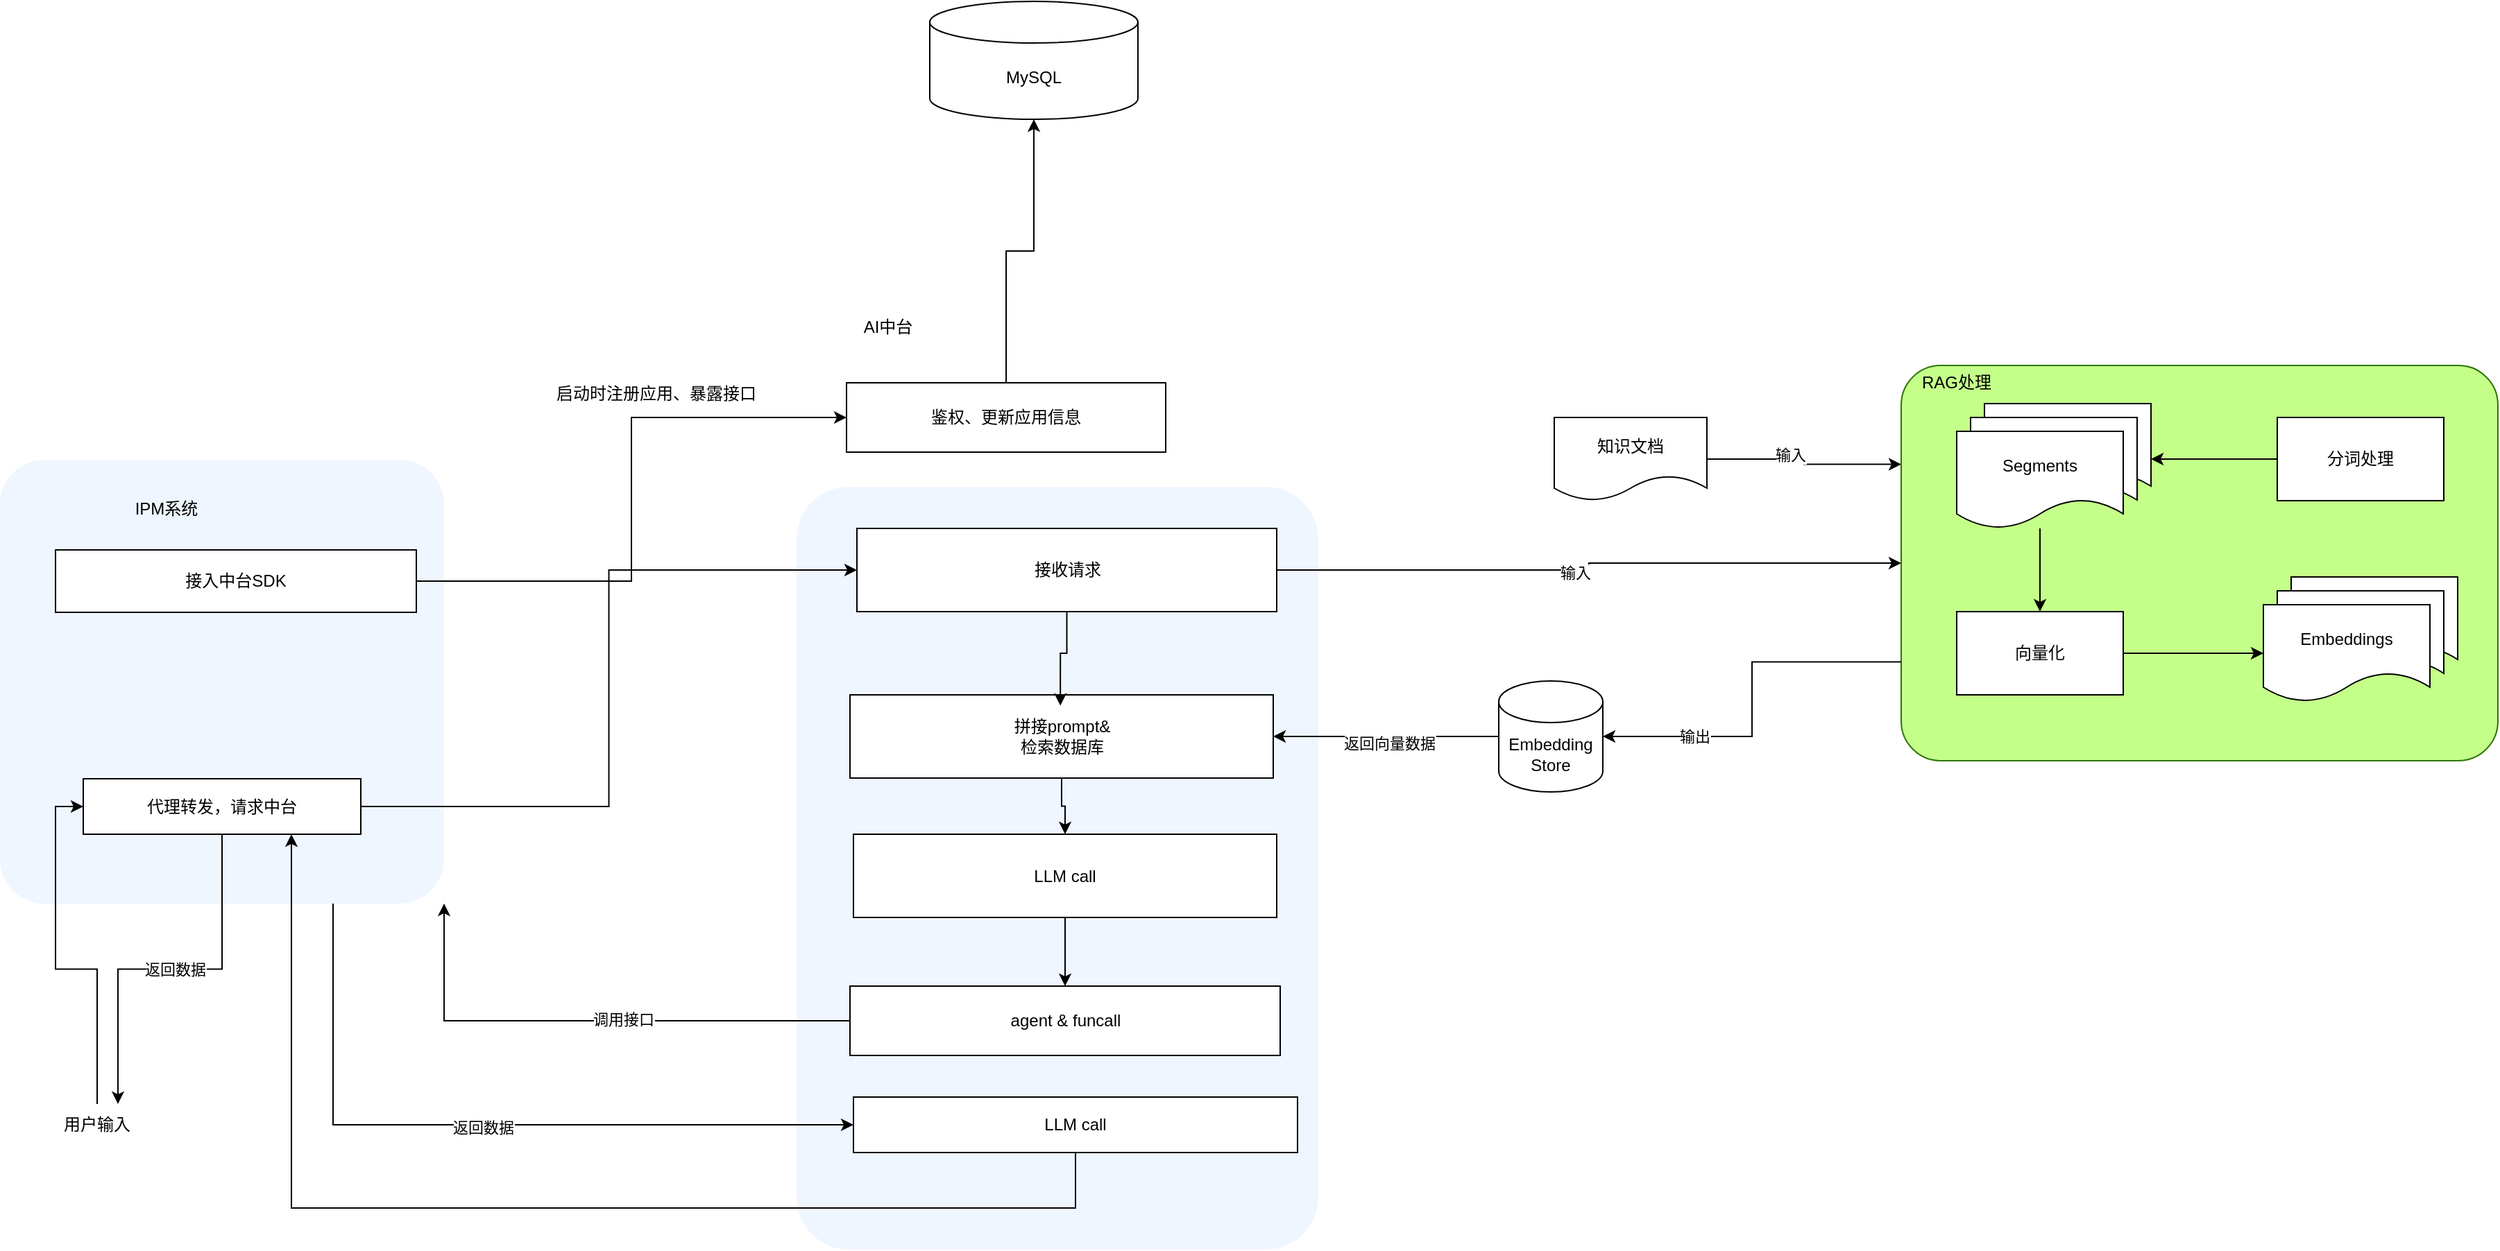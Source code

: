 <mxfile version="26.1.0">
  <diagram name="第 1 页" id="xIZvp8WTCkHreesh8G-g">
    <mxGraphModel dx="2514" dy="2077" grid="1" gridSize="10" guides="1" tooltips="1" connect="1" arrows="1" fold="1" page="1" pageScale="1" pageWidth="827" pageHeight="1169" math="0" shadow="0">
      <root>
        <mxCell id="0" />
        <mxCell id="1" parent="0" />
        <mxCell id="mAP7TzTqC0urlMnNYRN4-2" value="" style="rounded=1;whiteSpace=wrap;html=1;arcSize=10;fillColor=light-dark(#f0f6ff, #1d293b);strokeColor=none;" vertex="1" parent="1">
          <mxGeometry x="564" y="320" width="376" height="550" as="geometry" />
        </mxCell>
        <mxCell id="mAP7TzTqC0urlMnNYRN4-48" value="" style="rounded=1;whiteSpace=wrap;html=1;arcSize=10;fillColor=light-dark(#c4ff8a, #4a890c);strokeColor=#2D7600;fontColor=#ffffff;" vertex="1" parent="1">
          <mxGeometry x="1360" y="232.5" width="430" height="285" as="geometry" />
        </mxCell>
        <mxCell id="mAP7TzTqC0urlMnNYRN4-4" value="AI中台" style="text;html=1;align=center;verticalAlign=middle;whiteSpace=wrap;rounded=0;" vertex="1" parent="1">
          <mxGeometry x="600" y="185" width="60" height="40" as="geometry" />
        </mxCell>
        <mxCell id="mAP7TzTqC0urlMnNYRN4-84" style="edgeStyle=orthogonalEdgeStyle;rounded=0;orthogonalLoop=1;jettySize=auto;html=1;entryX=0;entryY=0.25;entryDx=0;entryDy=0;" edge="1" parent="1" source="mAP7TzTqC0urlMnNYRN4-15" target="mAP7TzTqC0urlMnNYRN4-48">
          <mxGeometry relative="1" as="geometry" />
        </mxCell>
        <mxCell id="mAP7TzTqC0urlMnNYRN4-85" value="输入" style="edgeLabel;html=1;align=center;verticalAlign=middle;resizable=0;points=[];" vertex="1" connectable="0" parent="mAP7TzTqC0urlMnNYRN4-84">
          <mxGeometry x="-0.164" y="3" relative="1" as="geometry">
            <mxPoint as="offset" />
          </mxGeometry>
        </mxCell>
        <mxCell id="mAP7TzTqC0urlMnNYRN4-15" value="知识文档" style="shape=document;whiteSpace=wrap;html=1;boundedLbl=1;" vertex="1" parent="1">
          <mxGeometry x="1110" y="270" width="110" height="60" as="geometry" />
        </mxCell>
        <mxCell id="mAP7TzTqC0urlMnNYRN4-28" style="edgeStyle=orthogonalEdgeStyle;rounded=0;orthogonalLoop=1;jettySize=auto;html=1;" edge="1" parent="1" source="mAP7TzTqC0urlMnNYRN4-16">
          <mxGeometry relative="1" as="geometry">
            <mxPoint x="1540.0" y="300" as="targetPoint" />
          </mxGeometry>
        </mxCell>
        <mxCell id="mAP7TzTqC0urlMnNYRN4-16" value="分词处理" style="rounded=0;whiteSpace=wrap;html=1;" vertex="1" parent="1">
          <mxGeometry x="1631" y="270" width="120" height="60" as="geometry" />
        </mxCell>
        <mxCell id="mAP7TzTqC0urlMnNYRN4-31" style="edgeStyle=orthogonalEdgeStyle;rounded=0;orthogonalLoop=1;jettySize=auto;html=1;entryX=0;entryY=0.5;entryDx=0;entryDy=0;" edge="1" parent="1" source="mAP7TzTqC0urlMnNYRN4-17" target="mAP7TzTqC0urlMnNYRN4-26">
          <mxGeometry relative="1" as="geometry" />
        </mxCell>
        <mxCell id="mAP7TzTqC0urlMnNYRN4-17" value="向量化" style="rounded=0;whiteSpace=wrap;html=1;" vertex="1" parent="1">
          <mxGeometry x="1400" y="410" width="120" height="60" as="geometry" />
        </mxCell>
        <mxCell id="mAP7TzTqC0urlMnNYRN4-55" style="rounded=0;orthogonalLoop=1;jettySize=auto;html=1;entryX=1;entryY=0.5;entryDx=0;entryDy=0;" edge="1" parent="1" source="mAP7TzTqC0urlMnNYRN4-18" target="mAP7TzTqC0urlMnNYRN4-51">
          <mxGeometry relative="1" as="geometry" />
        </mxCell>
        <mxCell id="mAP7TzTqC0urlMnNYRN4-56" value="返回向量数据" style="edgeLabel;html=1;align=center;verticalAlign=middle;resizable=0;points=[];" vertex="1" connectable="0" parent="mAP7TzTqC0urlMnNYRN4-55">
          <mxGeometry x="-0.022" y="5" relative="1" as="geometry">
            <mxPoint as="offset" />
          </mxGeometry>
        </mxCell>
        <mxCell id="mAP7TzTqC0urlMnNYRN4-18" value="Embedding&lt;div&gt;Store&lt;/div&gt;" style="shape=cylinder3;whiteSpace=wrap;html=1;boundedLbl=1;backgroundOutline=1;size=15;" vertex="1" parent="1">
          <mxGeometry x="1070" y="460" width="75" height="80" as="geometry" />
        </mxCell>
        <mxCell id="mAP7TzTqC0urlMnNYRN4-22" value="" style="group" vertex="1" connectable="0" parent="1">
          <mxGeometry x="1400" y="260" width="140" height="90" as="geometry" />
        </mxCell>
        <mxCell id="mAP7TzTqC0urlMnNYRN4-19" value="" style="shape=document;whiteSpace=wrap;html=1;boundedLbl=1;" vertex="1" parent="mAP7TzTqC0urlMnNYRN4-22">
          <mxGeometry x="20" width="120" height="70" as="geometry" />
        </mxCell>
        <mxCell id="mAP7TzTqC0urlMnNYRN4-20" value="" style="shape=document;whiteSpace=wrap;html=1;boundedLbl=1;" vertex="1" parent="mAP7TzTqC0urlMnNYRN4-22">
          <mxGeometry x="10" y="10" width="120" height="70" as="geometry" />
        </mxCell>
        <mxCell id="mAP7TzTqC0urlMnNYRN4-21" value="Segments" style="shape=document;whiteSpace=wrap;html=1;boundedLbl=1;" vertex="1" parent="mAP7TzTqC0urlMnNYRN4-22">
          <mxGeometry y="20" width="120" height="70" as="geometry" />
        </mxCell>
        <mxCell id="mAP7TzTqC0urlMnNYRN4-23" value="" style="group" vertex="1" connectable="0" parent="1">
          <mxGeometry x="1621" y="385" width="140" height="90" as="geometry" />
        </mxCell>
        <mxCell id="mAP7TzTqC0urlMnNYRN4-24" value="" style="shape=document;whiteSpace=wrap;html=1;boundedLbl=1;" vertex="1" parent="mAP7TzTqC0urlMnNYRN4-23">
          <mxGeometry x="20" width="120" height="70" as="geometry" />
        </mxCell>
        <mxCell id="mAP7TzTqC0urlMnNYRN4-25" value="" style="shape=document;whiteSpace=wrap;html=1;boundedLbl=1;" vertex="1" parent="mAP7TzTqC0urlMnNYRN4-23">
          <mxGeometry x="10" y="10" width="120" height="70" as="geometry" />
        </mxCell>
        <mxCell id="mAP7TzTqC0urlMnNYRN4-26" value="Embeddings" style="shape=document;whiteSpace=wrap;html=1;boundedLbl=1;" vertex="1" parent="mAP7TzTqC0urlMnNYRN4-23">
          <mxGeometry y="20" width="120" height="70" as="geometry" />
        </mxCell>
        <mxCell id="mAP7TzTqC0urlMnNYRN4-30" style="edgeStyle=orthogonalEdgeStyle;rounded=0;orthogonalLoop=1;jettySize=auto;html=1;entryX=0.5;entryY=0;entryDx=0;entryDy=0;" edge="1" parent="1" source="mAP7TzTqC0urlMnNYRN4-21" target="mAP7TzTqC0urlMnNYRN4-17">
          <mxGeometry relative="1" as="geometry" />
        </mxCell>
        <mxCell id="mAP7TzTqC0urlMnNYRN4-68" style="edgeStyle=orthogonalEdgeStyle;rounded=0;orthogonalLoop=1;jettySize=auto;html=1;exitX=0.75;exitY=1;exitDx=0;exitDy=0;entryX=0;entryY=0.5;entryDx=0;entryDy=0;" edge="1" parent="1" source="mAP7TzTqC0urlMnNYRN4-33" target="mAP7TzTqC0urlMnNYRN4-67">
          <mxGeometry relative="1" as="geometry" />
        </mxCell>
        <mxCell id="mAP7TzTqC0urlMnNYRN4-69" value="返回数据" style="edgeLabel;html=1;align=center;verticalAlign=middle;resizable=0;points=[];" vertex="1" connectable="0" parent="mAP7TzTqC0urlMnNYRN4-68">
          <mxGeometry x="0.0" y="-2" relative="1" as="geometry">
            <mxPoint as="offset" />
          </mxGeometry>
        </mxCell>
        <mxCell id="mAP7TzTqC0urlMnNYRN4-33" value="" style="rounded=1;whiteSpace=wrap;html=1;arcSize=10;fillColor=light-dark(#f0f6ff, #1d293b);strokeColor=none;" vertex="1" parent="1">
          <mxGeometry x="-10" y="300.5" width="320" height="320" as="geometry" />
        </mxCell>
        <mxCell id="mAP7TzTqC0urlMnNYRN4-34" value="IPM系统" style="text;html=1;align=center;verticalAlign=middle;whiteSpace=wrap;rounded=0;" vertex="1" parent="1">
          <mxGeometry x="80" y="315.5" width="60" height="40" as="geometry" />
        </mxCell>
        <mxCell id="mAP7TzTqC0urlMnNYRN4-37" style="edgeStyle=orthogonalEdgeStyle;rounded=0;orthogonalLoop=1;jettySize=auto;html=1;entryX=0;entryY=0.5;entryDx=0;entryDy=0;" edge="1" parent="1" source="mAP7TzTqC0urlMnNYRN4-35" target="mAP7TzTqC0urlMnNYRN4-36">
          <mxGeometry relative="1" as="geometry" />
        </mxCell>
        <mxCell id="mAP7TzTqC0urlMnNYRN4-35" value="接入中台SDK" style="rounded=0;whiteSpace=wrap;html=1;" vertex="1" parent="1">
          <mxGeometry x="30" y="365.5" width="260" height="45" as="geometry" />
        </mxCell>
        <mxCell id="mAP7TzTqC0urlMnNYRN4-40" style="edgeStyle=orthogonalEdgeStyle;rounded=0;orthogonalLoop=1;jettySize=auto;html=1;" edge="1" parent="1" source="mAP7TzTqC0urlMnNYRN4-36" target="mAP7TzTqC0urlMnNYRN4-39">
          <mxGeometry relative="1" as="geometry" />
        </mxCell>
        <mxCell id="mAP7TzTqC0urlMnNYRN4-36" value="鉴权、更新应用信息" style="rounded=0;whiteSpace=wrap;html=1;" vertex="1" parent="1">
          <mxGeometry x="600" y="245" width="230" height="50" as="geometry" />
        </mxCell>
        <mxCell id="mAP7TzTqC0urlMnNYRN4-38" value="启动时注册应用、暴露接口" style="text;html=1;align=center;verticalAlign=middle;whiteSpace=wrap;rounded=0;" vertex="1" parent="1">
          <mxGeometry x="390" y="235" width="146" height="35" as="geometry" />
        </mxCell>
        <mxCell id="mAP7TzTqC0urlMnNYRN4-39" value="MySQL" style="shape=cylinder3;whiteSpace=wrap;html=1;boundedLbl=1;backgroundOutline=1;size=15;" vertex="1" parent="1">
          <mxGeometry x="660" y="-30" width="150" height="85" as="geometry" />
        </mxCell>
        <mxCell id="mAP7TzTqC0urlMnNYRN4-71" style="edgeStyle=orthogonalEdgeStyle;rounded=0;orthogonalLoop=1;jettySize=auto;html=1;entryX=0;entryY=0.5;entryDx=0;entryDy=0;" edge="1" parent="1" source="mAP7TzTqC0urlMnNYRN4-41" target="mAP7TzTqC0urlMnNYRN4-42">
          <mxGeometry relative="1" as="geometry" />
        </mxCell>
        <mxCell id="mAP7TzTqC0urlMnNYRN4-41" value="用户输入" style="text;html=1;align=center;verticalAlign=middle;whiteSpace=wrap;rounded=0;" vertex="1" parent="1">
          <mxGeometry x="30" y="765" width="60" height="30" as="geometry" />
        </mxCell>
        <mxCell id="mAP7TzTqC0urlMnNYRN4-72" style="edgeStyle=orthogonalEdgeStyle;rounded=0;orthogonalLoop=1;jettySize=auto;html=1;entryX=0.75;entryY=0;entryDx=0;entryDy=0;" edge="1" parent="1" source="mAP7TzTqC0urlMnNYRN4-42" target="mAP7TzTqC0urlMnNYRN4-41">
          <mxGeometry relative="1" as="geometry" />
        </mxCell>
        <mxCell id="mAP7TzTqC0urlMnNYRN4-73" value="返回数据" style="edgeLabel;html=1;align=center;verticalAlign=middle;resizable=0;points=[];" vertex="1" connectable="0" parent="mAP7TzTqC0urlMnNYRN4-72">
          <mxGeometry x="-0.022" relative="1" as="geometry">
            <mxPoint as="offset" />
          </mxGeometry>
        </mxCell>
        <mxCell id="mAP7TzTqC0urlMnNYRN4-75" style="edgeStyle=orthogonalEdgeStyle;rounded=0;orthogonalLoop=1;jettySize=auto;html=1;entryX=0;entryY=0.5;entryDx=0;entryDy=0;" edge="1" parent="1" source="mAP7TzTqC0urlMnNYRN4-42" target="mAP7TzTqC0urlMnNYRN4-45">
          <mxGeometry relative="1" as="geometry" />
        </mxCell>
        <mxCell id="mAP7TzTqC0urlMnNYRN4-42" value="代理转发，请求中台" style="rounded=0;whiteSpace=wrap;html=1;" vertex="1" parent="1">
          <mxGeometry x="50" y="530.5" width="200" height="40" as="geometry" />
        </mxCell>
        <mxCell id="mAP7TzTqC0urlMnNYRN4-83" style="edgeStyle=orthogonalEdgeStyle;rounded=0;orthogonalLoop=1;jettySize=auto;html=1;entryX=0;entryY=0.5;entryDx=0;entryDy=0;" edge="1" parent="1" source="mAP7TzTqC0urlMnNYRN4-45" target="mAP7TzTqC0urlMnNYRN4-48">
          <mxGeometry relative="1" as="geometry" />
        </mxCell>
        <mxCell id="mAP7TzTqC0urlMnNYRN4-86" value="输入" style="edgeLabel;html=1;align=center;verticalAlign=middle;resizable=0;points=[];" vertex="1" connectable="0" parent="mAP7TzTqC0urlMnNYRN4-83">
          <mxGeometry x="-0.056" y="-2" relative="1" as="geometry">
            <mxPoint as="offset" />
          </mxGeometry>
        </mxCell>
        <mxCell id="mAP7TzTqC0urlMnNYRN4-45" value="接收请求" style="rounded=0;whiteSpace=wrap;html=1;" vertex="1" parent="1">
          <mxGeometry x="607.5" y="350" width="302.5" height="60" as="geometry" />
        </mxCell>
        <mxCell id="mAP7TzTqC0urlMnNYRN4-49" value="RAG处理" style="text;html=1;align=center;verticalAlign=middle;whiteSpace=wrap;rounded=0;" vertex="1" parent="1">
          <mxGeometry x="1370" y="225" width="60" height="40" as="geometry" />
        </mxCell>
        <mxCell id="mAP7TzTqC0urlMnNYRN4-77" style="edgeStyle=orthogonalEdgeStyle;rounded=0;orthogonalLoop=1;jettySize=auto;html=1;entryX=0.5;entryY=0;entryDx=0;entryDy=0;" edge="1" parent="1" source="mAP7TzTqC0urlMnNYRN4-51" target="mAP7TzTqC0urlMnNYRN4-58">
          <mxGeometry relative="1" as="geometry" />
        </mxCell>
        <mxCell id="mAP7TzTqC0urlMnNYRN4-51" value="拼接prompt&amp;amp;&lt;br&gt;&lt;div&gt;检索数据库&lt;/div&gt;" style="rounded=0;whiteSpace=wrap;html=1;" vertex="1" parent="1">
          <mxGeometry x="602.5" y="470" width="305" height="60" as="geometry" />
        </mxCell>
        <mxCell id="mAP7TzTqC0urlMnNYRN4-78" style="edgeStyle=orthogonalEdgeStyle;rounded=0;orthogonalLoop=1;jettySize=auto;html=1;entryX=0.5;entryY=0;entryDx=0;entryDy=0;" edge="1" parent="1" source="mAP7TzTqC0urlMnNYRN4-58" target="mAP7TzTqC0urlMnNYRN4-62">
          <mxGeometry relative="1" as="geometry" />
        </mxCell>
        <mxCell id="mAP7TzTqC0urlMnNYRN4-58" value="LLM call" style="rounded=0;whiteSpace=wrap;html=1;" vertex="1" parent="1">
          <mxGeometry x="605" y="570.5" width="305" height="60" as="geometry" />
        </mxCell>
        <mxCell id="mAP7TzTqC0urlMnNYRN4-64" style="edgeStyle=orthogonalEdgeStyle;rounded=0;orthogonalLoop=1;jettySize=auto;html=1;entryX=1;entryY=1;entryDx=0;entryDy=0;" edge="1" parent="1" source="mAP7TzTqC0urlMnNYRN4-62" target="mAP7TzTqC0urlMnNYRN4-33">
          <mxGeometry relative="1" as="geometry" />
        </mxCell>
        <mxCell id="mAP7TzTqC0urlMnNYRN4-65" value="调用接口" style="edgeLabel;html=1;align=center;verticalAlign=middle;resizable=0;points=[];" vertex="1" connectable="0" parent="mAP7TzTqC0urlMnNYRN4-64">
          <mxGeometry x="-0.129" y="-1" relative="1" as="geometry">
            <mxPoint as="offset" />
          </mxGeometry>
        </mxCell>
        <mxCell id="mAP7TzTqC0urlMnNYRN4-62" value="agent &amp;amp; funcall" style="rounded=0;whiteSpace=wrap;html=1;" vertex="1" parent="1">
          <mxGeometry x="602.5" y="680" width="310" height="50" as="geometry" />
        </mxCell>
        <mxCell id="mAP7TzTqC0urlMnNYRN4-70" style="edgeStyle=orthogonalEdgeStyle;rounded=0;orthogonalLoop=1;jettySize=auto;html=1;entryX=0.75;entryY=1;entryDx=0;entryDy=0;" edge="1" parent="1" source="mAP7TzTqC0urlMnNYRN4-67" target="mAP7TzTqC0urlMnNYRN4-42">
          <mxGeometry relative="1" as="geometry">
            <Array as="points">
              <mxPoint x="765" y="840" />
              <mxPoint x="200" y="840" />
            </Array>
          </mxGeometry>
        </mxCell>
        <mxCell id="mAP7TzTqC0urlMnNYRN4-67" value="LLM call" style="rounded=0;whiteSpace=wrap;html=1;" vertex="1" parent="1">
          <mxGeometry x="605" y="760" width="320" height="40" as="geometry" />
        </mxCell>
        <mxCell id="mAP7TzTqC0urlMnNYRN4-76" style="edgeStyle=orthogonalEdgeStyle;rounded=0;orthogonalLoop=1;jettySize=auto;html=1;entryX=0.497;entryY=0.13;entryDx=0;entryDy=0;entryPerimeter=0;" edge="1" parent="1" source="mAP7TzTqC0urlMnNYRN4-45" target="mAP7TzTqC0urlMnNYRN4-51">
          <mxGeometry relative="1" as="geometry" />
        </mxCell>
        <mxCell id="mAP7TzTqC0urlMnNYRN4-87" style="edgeStyle=orthogonalEdgeStyle;rounded=0;orthogonalLoop=1;jettySize=auto;html=1;exitX=0;exitY=0.75;exitDx=0;exitDy=0;entryX=1;entryY=0.5;entryDx=0;entryDy=0;entryPerimeter=0;" edge="1" parent="1" source="mAP7TzTqC0urlMnNYRN4-48" target="mAP7TzTqC0urlMnNYRN4-18">
          <mxGeometry relative="1" as="geometry" />
        </mxCell>
        <mxCell id="mAP7TzTqC0urlMnNYRN4-88" value="输出" style="edgeLabel;html=1;align=center;verticalAlign=middle;resizable=0;points=[];" vertex="1" connectable="0" parent="mAP7TzTqC0urlMnNYRN4-87">
          <mxGeometry x="0.353" y="1" relative="1" as="geometry">
            <mxPoint x="-21" y="-1" as="offset" />
          </mxGeometry>
        </mxCell>
      </root>
    </mxGraphModel>
  </diagram>
</mxfile>

